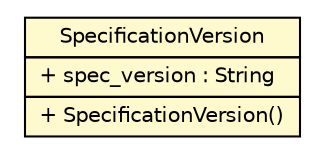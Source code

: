 #!/usr/local/bin/dot
#
# Class diagram 
# Generated by UMLGraph version R5_6-24-gf6e263 (http://www.umlgraph.org/)
#

digraph G {
	edge [fontname="Helvetica",fontsize=10,labelfontname="Helvetica",labelfontsize=10];
	node [fontname="Helvetica",fontsize=10,shape=plaintext];
	nodesep=0.25;
	ranksep=0.5;
	// ev3dev.SpecificationVersion
	c5560 [label=<<table title="ev3dev.SpecificationVersion" border="0" cellborder="1" cellspacing="0" cellpadding="2" port="p" bgcolor="lemonChiffon" href="./SpecificationVersion.html">
		<tr><td><table border="0" cellspacing="0" cellpadding="1">
<tr><td align="center" balign="center"> SpecificationVersion </td></tr>
		</table></td></tr>
		<tr><td><table border="0" cellspacing="0" cellpadding="1">
<tr><td align="left" balign="left"> + spec_version : String </td></tr>
		</table></td></tr>
		<tr><td><table border="0" cellspacing="0" cellpadding="1">
<tr><td align="left" balign="left"> + SpecificationVersion() </td></tr>
		</table></td></tr>
		</table>>, URL="./SpecificationVersion.html", fontname="Helvetica", fontcolor="black", fontsize=10.0];
}

